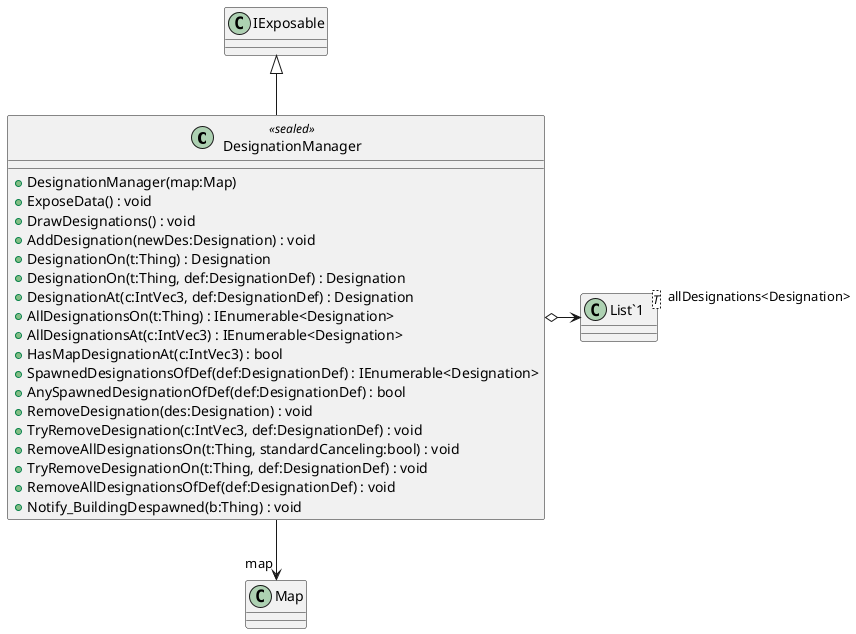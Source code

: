 @startuml
class DesignationManager <<sealed>> {
    + DesignationManager(map:Map)
    + ExposeData() : void
    + DrawDesignations() : void
    + AddDesignation(newDes:Designation) : void
    + DesignationOn(t:Thing) : Designation
    + DesignationOn(t:Thing, def:DesignationDef) : Designation
    + DesignationAt(c:IntVec3, def:DesignationDef) : Designation
    + AllDesignationsOn(t:Thing) : IEnumerable<Designation>
    + AllDesignationsAt(c:IntVec3) : IEnumerable<Designation>
    + HasMapDesignationAt(c:IntVec3) : bool
    + SpawnedDesignationsOfDef(def:DesignationDef) : IEnumerable<Designation>
    + AnySpawnedDesignationOfDef(def:DesignationDef) : bool
    + RemoveDesignation(des:Designation) : void
    + TryRemoveDesignation(c:IntVec3, def:DesignationDef) : void
    + RemoveAllDesignationsOn(t:Thing, standardCanceling:bool) : void
    + TryRemoveDesignationOn(t:Thing, def:DesignationDef) : void
    + RemoveAllDesignationsOfDef(def:DesignationDef) : void
    + Notify_BuildingDespawned(b:Thing) : void
}
class "List`1"<T> {
}
IExposable <|-- DesignationManager
DesignationManager --> "map" Map
DesignationManager o-> "allDesignations<Designation>" "List`1"
@enduml
